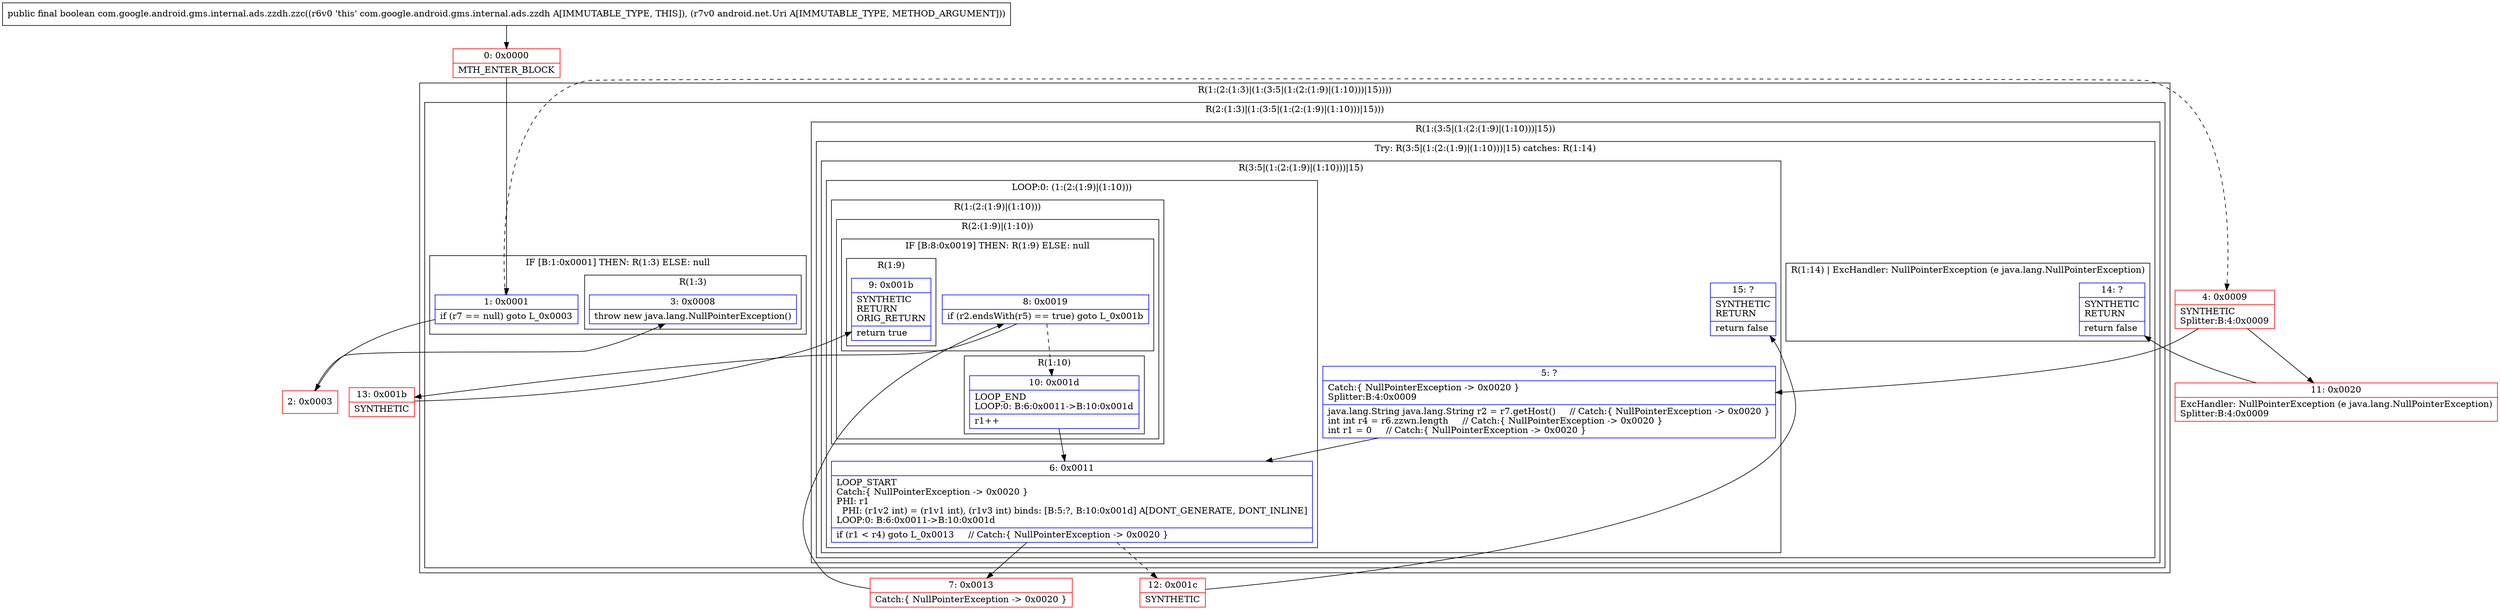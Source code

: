 digraph "CFG forcom.google.android.gms.internal.ads.zzdh.zzc(Landroid\/net\/Uri;)Z" {
subgraph cluster_Region_33483031 {
label = "R(1:(2:(1:3)|(1:(3:5|(1:(2:(1:9)|(1:10)))|15))))";
node [shape=record,color=blue];
subgraph cluster_Region_859302707 {
label = "R(2:(1:3)|(1:(3:5|(1:(2:(1:9)|(1:10)))|15)))";
node [shape=record,color=blue];
subgraph cluster_IfRegion_1497869590 {
label = "IF [B:1:0x0001] THEN: R(1:3) ELSE: null";
node [shape=record,color=blue];
Node_1 [shape=record,label="{1\:\ 0x0001|if (r7 == null) goto L_0x0003\l}"];
subgraph cluster_Region_1823835944 {
label = "R(1:3)";
node [shape=record,color=blue];
Node_3 [shape=record,label="{3\:\ 0x0008|throw new java.lang.NullPointerException()\l}"];
}
}
subgraph cluster_Region_443907576 {
label = "R(1:(3:5|(1:(2:(1:9)|(1:10)))|15))";
node [shape=record,color=blue];
subgraph cluster_TryCatchRegion_370635766 {
label = "Try: R(3:5|(1:(2:(1:9)|(1:10)))|15) catches: R(1:14)";
node [shape=record,color=blue];
subgraph cluster_Region_102493008 {
label = "R(3:5|(1:(2:(1:9)|(1:10)))|15)";
node [shape=record,color=blue];
Node_5 [shape=record,label="{5\:\ ?|Catch:\{ NullPointerException \-\> 0x0020 \}\lSplitter:B:4:0x0009\l|java.lang.String java.lang.String r2 = r7.getHost()     \/\/ Catch:\{ NullPointerException \-\> 0x0020 \}\lint int r4 = r6.zzwn.length     \/\/ Catch:\{ NullPointerException \-\> 0x0020 \}\lint r1 = 0     \/\/ Catch:\{ NullPointerException \-\> 0x0020 \}\l}"];
subgraph cluster_LoopRegion_1927041855 {
label = "LOOP:0: (1:(2:(1:9)|(1:10)))";
node [shape=record,color=blue];
Node_6 [shape=record,label="{6\:\ 0x0011|LOOP_START\lCatch:\{ NullPointerException \-\> 0x0020 \}\lPHI: r1 \l  PHI: (r1v2 int) = (r1v1 int), (r1v3 int) binds: [B:5:?, B:10:0x001d] A[DONT_GENERATE, DONT_INLINE]\lLOOP:0: B:6:0x0011\-\>B:10:0x001d\l|if (r1 \< r4) goto L_0x0013     \/\/ Catch:\{ NullPointerException \-\> 0x0020 \}\l}"];
subgraph cluster_Region_839915147 {
label = "R(1:(2:(1:9)|(1:10)))";
node [shape=record,color=blue];
subgraph cluster_Region_62601100 {
label = "R(2:(1:9)|(1:10))";
node [shape=record,color=blue];
subgraph cluster_IfRegion_301469274 {
label = "IF [B:8:0x0019] THEN: R(1:9) ELSE: null";
node [shape=record,color=blue];
Node_8 [shape=record,label="{8\:\ 0x0019|if (r2.endsWith(r5) == true) goto L_0x001b\l}"];
subgraph cluster_Region_773749966 {
label = "R(1:9)";
node [shape=record,color=blue];
Node_9 [shape=record,label="{9\:\ 0x001b|SYNTHETIC\lRETURN\lORIG_RETURN\l|return true\l}"];
}
}
subgraph cluster_Region_476872880 {
label = "R(1:10)";
node [shape=record,color=blue];
Node_10 [shape=record,label="{10\:\ 0x001d|LOOP_END\lLOOP:0: B:6:0x0011\-\>B:10:0x001d\l|r1++\l}"];
}
}
}
}
Node_15 [shape=record,label="{15\:\ ?|SYNTHETIC\lRETURN\l|return false\l}"];
}
subgraph cluster_Region_1053530009 {
label = "R(1:14) | ExcHandler: NullPointerException (e java.lang.NullPointerException)\l";
node [shape=record,color=blue];
Node_14 [shape=record,label="{14\:\ ?|SYNTHETIC\lRETURN\l|return false\l}"];
}
}
}
}
}
subgraph cluster_Region_1053530009 {
label = "R(1:14) | ExcHandler: NullPointerException (e java.lang.NullPointerException)\l";
node [shape=record,color=blue];
Node_14 [shape=record,label="{14\:\ ?|SYNTHETIC\lRETURN\l|return false\l}"];
}
Node_0 [shape=record,color=red,label="{0\:\ 0x0000|MTH_ENTER_BLOCK\l}"];
Node_2 [shape=record,color=red,label="{2\:\ 0x0003}"];
Node_4 [shape=record,color=red,label="{4\:\ 0x0009|SYNTHETIC\lSplitter:B:4:0x0009\l}"];
Node_7 [shape=record,color=red,label="{7\:\ 0x0013|Catch:\{ NullPointerException \-\> 0x0020 \}\l}"];
Node_11 [shape=record,color=red,label="{11\:\ 0x0020|ExcHandler: NullPointerException (e java.lang.NullPointerException)\lSplitter:B:4:0x0009\l}"];
Node_12 [shape=record,color=red,label="{12\:\ 0x001c|SYNTHETIC\l}"];
Node_13 [shape=record,color=red,label="{13\:\ 0x001b|SYNTHETIC\l}"];
MethodNode[shape=record,label="{public final boolean com.google.android.gms.internal.ads.zzdh.zzc((r6v0 'this' com.google.android.gms.internal.ads.zzdh A[IMMUTABLE_TYPE, THIS]), (r7v0 android.net.Uri A[IMMUTABLE_TYPE, METHOD_ARGUMENT])) }"];
MethodNode -> Node_0;
Node_1 -> Node_2;
Node_1 -> Node_4[style=dashed];
Node_5 -> Node_6;
Node_6 -> Node_7;
Node_6 -> Node_12[style=dashed];
Node_8 -> Node_10[style=dashed];
Node_8 -> Node_13;
Node_10 -> Node_6;
Node_0 -> Node_1;
Node_2 -> Node_3;
Node_4 -> Node_5;
Node_4 -> Node_11;
Node_7 -> Node_8;
Node_11 -> Node_14;
Node_12 -> Node_15;
Node_13 -> Node_9;
}

